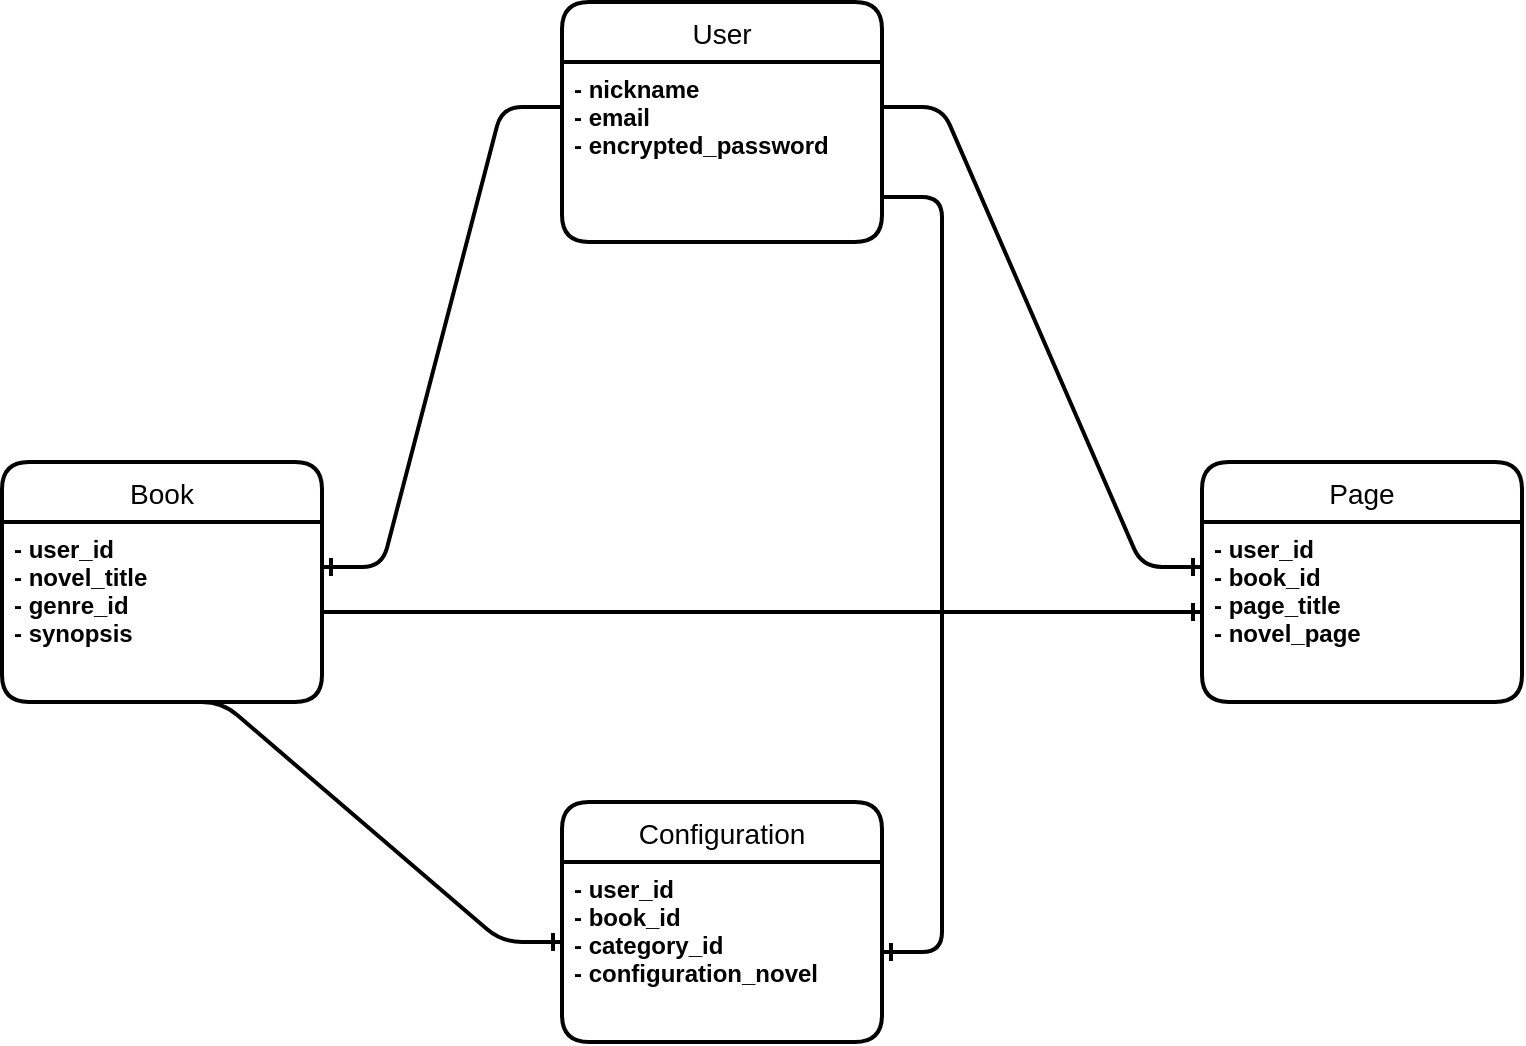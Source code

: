 <mxfile>
    <diagram id="xnx3abbDKo1iNyMnLxTB" name="ページ1">
        <mxGraphModel dx="1709" dy="688" grid="1" gridSize="10" guides="1" tooltips="1" connect="1" arrows="1" fold="1" page="1" pageScale="1" pageWidth="827" pageHeight="1169" math="0" shadow="0">
            <root>
                <mxCell id="0"/>
                <mxCell id="1" parent="0"/>
                <mxCell id="3" value="User" style="swimlane;childLayout=stackLayout;horizontal=1;startSize=30;horizontalStack=0;rounded=1;fontSize=14;fontStyle=0;strokeWidth=2;resizeParent=0;resizeLast=1;shadow=0;dashed=0;align=center;" vertex="1" parent="1">
                    <mxGeometry x="280" y="40" width="160" height="120" as="geometry"/>
                </mxCell>
                <mxCell id="4" value="- nickname&#10;- email&#10;- encrypted_password" style="align=left;strokeColor=none;fillColor=none;spacingLeft=4;fontSize=12;verticalAlign=top;resizable=0;rotatable=0;part=1;fontStyle=1" vertex="1" parent="3">
                    <mxGeometry y="30" width="160" height="90" as="geometry"/>
                </mxCell>
                <mxCell id="5" value="Page" style="swimlane;childLayout=stackLayout;horizontal=1;startSize=30;horizontalStack=0;rounded=1;fontSize=14;fontStyle=0;strokeWidth=2;resizeParent=0;resizeLast=1;shadow=0;dashed=0;align=center;" vertex="1" parent="1">
                    <mxGeometry x="600" y="270" width="160" height="120" as="geometry"/>
                </mxCell>
                <mxCell id="6" value="- user_id&#10;- book_id&#10;- page_title&#10;- novel_page" style="align=left;strokeColor=none;fillColor=none;spacingLeft=4;fontSize=12;verticalAlign=top;resizable=0;rotatable=0;part=1;fontStyle=1" vertex="1" parent="5">
                    <mxGeometry y="30" width="160" height="90" as="geometry"/>
                </mxCell>
                <mxCell id="7" value="Configuration" style="swimlane;childLayout=stackLayout;horizontal=1;startSize=30;horizontalStack=0;rounded=1;fontSize=14;fontStyle=0;strokeWidth=2;resizeParent=0;resizeLast=1;shadow=0;dashed=0;align=center;" vertex="1" parent="1">
                    <mxGeometry x="280" y="440" width="160" height="120" as="geometry"/>
                </mxCell>
                <mxCell id="8" value="- user_id&#10;- book_id&#10;- category_id&#10;- configuration_novel" style="align=left;strokeColor=none;fillColor=none;spacingLeft=4;fontSize=12;verticalAlign=top;resizable=0;rotatable=0;part=1;fontStyle=1" vertex="1" parent="7">
                    <mxGeometry y="30" width="160" height="90" as="geometry"/>
                </mxCell>
                <mxCell id="9" value="Book" style="swimlane;childLayout=stackLayout;horizontal=1;startSize=30;horizontalStack=0;rounded=1;fontSize=14;fontStyle=0;strokeWidth=2;resizeParent=0;resizeLast=1;shadow=0;dashed=0;align=center;" vertex="1" parent="1">
                    <mxGeometry y="270" width="160" height="120" as="geometry"/>
                </mxCell>
                <mxCell id="10" value="- user_id&#10;- novel_title&#10;- genre_id&#10;- synopsis" style="align=left;strokeColor=none;fillColor=none;spacingLeft=4;fontSize=12;verticalAlign=top;resizable=0;rotatable=0;part=1;fontStyle=1" vertex="1" parent="9">
                    <mxGeometry y="30" width="160" height="90" as="geometry"/>
                </mxCell>
                <mxCell id="12" value="" style="edgeStyle=entityRelationEdgeStyle;fontSize=12;html=1;endArrow=ERone;endFill=1;entryX=0;entryY=0.25;entryDx=0;entryDy=0;exitX=1;exitY=0.25;exitDx=0;exitDy=0;strokeWidth=2;" edge="1" parent="1" source="4" target="6">
                    <mxGeometry width="100" height="100" relative="1" as="geometry">
                        <mxPoint x="440" y="100" as="sourcePoint"/>
                        <mxPoint x="590" y="300" as="targetPoint"/>
                    </mxGeometry>
                </mxCell>
                <mxCell id="14" value="" style="edgeStyle=entityRelationEdgeStyle;fontSize=12;html=1;endArrow=ERone;endFill=1;exitX=1;exitY=0.75;exitDx=0;exitDy=0;fontStyle=1;strokeWidth=2;" edge="1" parent="1" source="4" target="8">
                    <mxGeometry width="100" height="100" relative="1" as="geometry">
                        <mxPoint x="450" y="110" as="sourcePoint"/>
                        <mxPoint x="610" y="332.5" as="targetPoint"/>
                    </mxGeometry>
                </mxCell>
                <mxCell id="15" value="" style="edgeStyle=entityRelationEdgeStyle;fontSize=12;html=1;endArrow=ERone;endFill=1;entryX=1;entryY=0.25;entryDx=0;entryDy=0;exitX=0;exitY=0.25;exitDx=0;exitDy=0;strokeWidth=2;" edge="1" parent="1" source="4" target="10">
                    <mxGeometry width="100" height="100" relative="1" as="geometry">
                        <mxPoint x="460" y="120" as="sourcePoint"/>
                        <mxPoint x="620" y="342.5" as="targetPoint"/>
                    </mxGeometry>
                </mxCell>
                <mxCell id="17" value="" style="edgeStyle=entityRelationEdgeStyle;fontSize=12;html=1;endArrow=ERone;endFill=1;exitX=0.5;exitY=1;exitDx=0;exitDy=0;strokeWidth=2;" edge="1" parent="1" source="10">
                    <mxGeometry width="100" height="100" relative="1" as="geometry">
                        <mxPoint x="470" y="130" as="sourcePoint"/>
                        <mxPoint x="280" y="510" as="targetPoint"/>
                    </mxGeometry>
                </mxCell>
                <mxCell id="18" value="" style="edgeStyle=entityRelationEdgeStyle;fontSize=12;html=1;endArrow=ERone;endFill=1;entryX=0;entryY=0.5;entryDx=0;entryDy=0;exitX=1;exitY=0.5;exitDx=0;exitDy=0;strokeWidth=2;" edge="1" parent="1" source="10" target="6">
                    <mxGeometry width="100" height="100" relative="1" as="geometry">
                        <mxPoint x="480" y="140" as="sourcePoint"/>
                        <mxPoint x="640" y="362.5" as="targetPoint"/>
                    </mxGeometry>
                </mxCell>
            </root>
        </mxGraphModel>
    </diagram>
</mxfile>